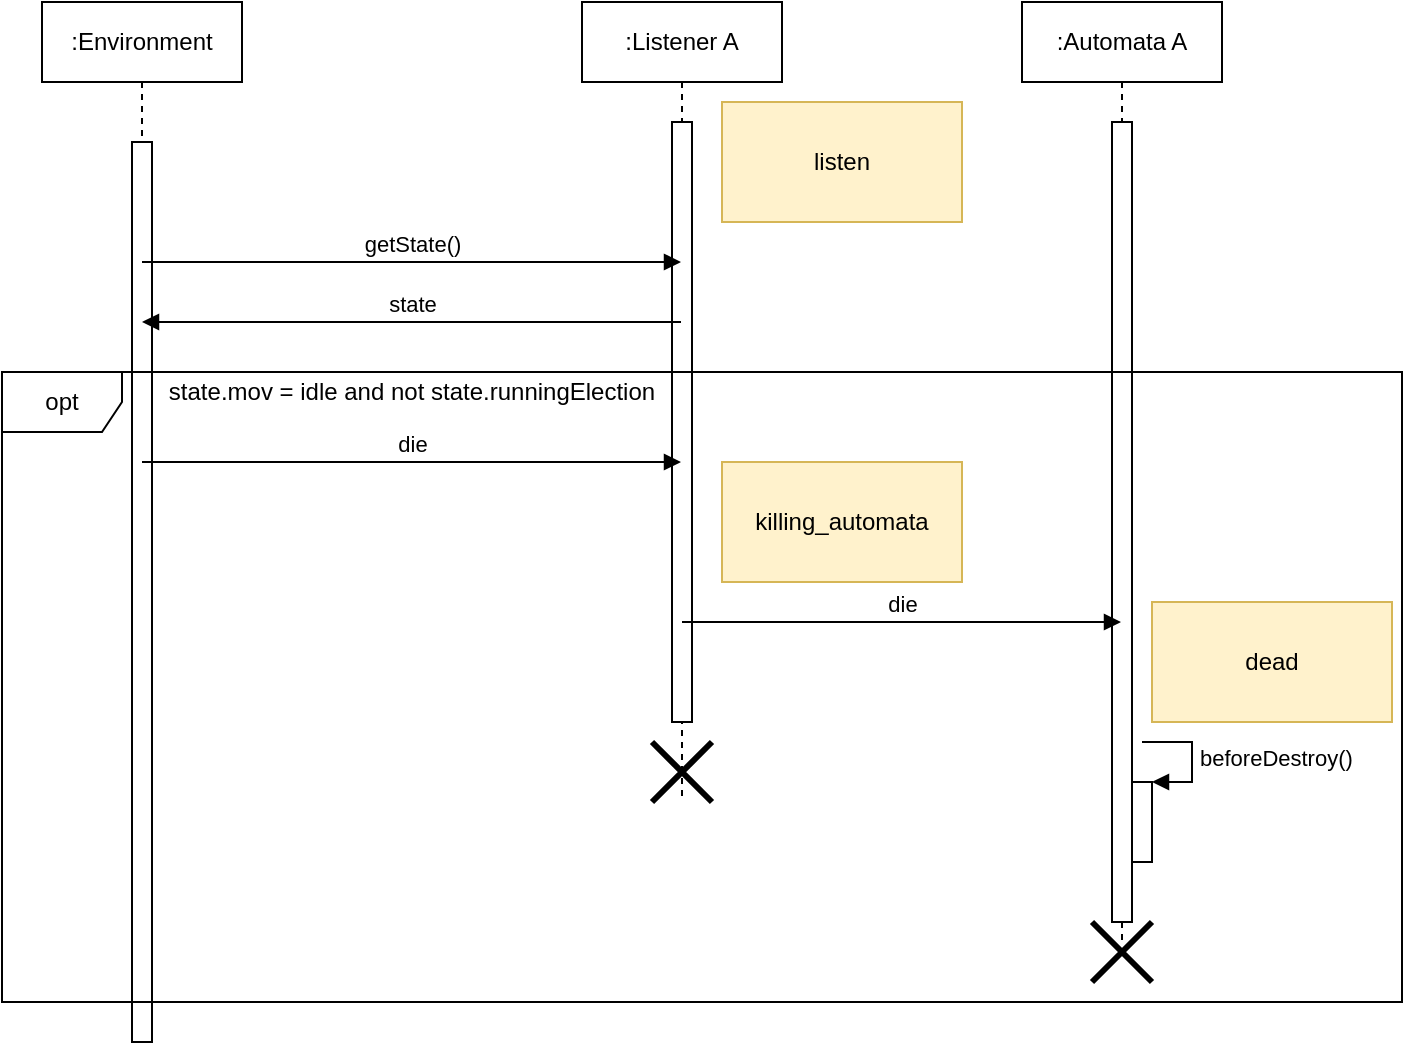 <mxfile version="13.7.3" type="device"><diagram id="V4dH1pvsWt_0bjfUhF40" name="Pagina-1"><mxGraphModel dx="1422" dy="822" grid="1" gridSize="10" guides="1" tooltips="1" connect="1" arrows="1" fold="1" page="1" pageScale="1" pageWidth="827" pageHeight="1169" math="0" shadow="0"><root><mxCell id="0"/><mxCell id="1" parent="0"/><mxCell id="-gzQWex09bxCjD7cxNmW-1" value=":Environment" style="shape=umlLifeline;perimeter=lifelinePerimeter;whiteSpace=wrap;html=1;container=1;collapsible=0;recursiveResize=0;outlineConnect=0;" vertex="1" parent="1"><mxGeometry x="80" y="80" width="100" height="520" as="geometry"/></mxCell><mxCell id="-gzQWex09bxCjD7cxNmW-12" value="" style="html=1;points=[];perimeter=orthogonalPerimeter;" vertex="1" parent="-gzQWex09bxCjD7cxNmW-1"><mxGeometry x="45" y="70" width="10" height="450" as="geometry"/></mxCell><mxCell id="-gzQWex09bxCjD7cxNmW-2" value=":Listener A" style="shape=umlLifeline;perimeter=lifelinePerimeter;whiteSpace=wrap;html=1;container=1;collapsible=0;recursiveResize=0;outlineConnect=0;" vertex="1" parent="1"><mxGeometry x="350" y="80" width="100" height="400" as="geometry"/></mxCell><mxCell id="-gzQWex09bxCjD7cxNmW-13" value="" style="html=1;points=[];perimeter=orthogonalPerimeter;" vertex="1" parent="-gzQWex09bxCjD7cxNmW-2"><mxGeometry x="45" y="60" width="10" height="300" as="geometry"/></mxCell><mxCell id="-gzQWex09bxCjD7cxNmW-15" value="" style="shape=umlDestroy;whiteSpace=wrap;html=1;strokeWidth=3;" vertex="1" parent="-gzQWex09bxCjD7cxNmW-2"><mxGeometry x="35" y="370" width="30" height="30" as="geometry"/></mxCell><mxCell id="-gzQWex09bxCjD7cxNmW-3" value=":Automata A" style="shape=umlLifeline;perimeter=lifelinePerimeter;whiteSpace=wrap;html=1;container=1;collapsible=0;recursiveResize=0;outlineConnect=0;" vertex="1" parent="1"><mxGeometry x="570" y="80" width="100" height="470" as="geometry"/></mxCell><mxCell id="-gzQWex09bxCjD7cxNmW-14" value="" style="html=1;points=[];perimeter=orthogonalPerimeter;" vertex="1" parent="-gzQWex09bxCjD7cxNmW-3"><mxGeometry x="45" y="60" width="10" height="400" as="geometry"/></mxCell><mxCell id="-gzQWex09bxCjD7cxNmW-9" value="" style="html=1;points=[];perimeter=orthogonalPerimeter;" vertex="1" parent="-gzQWex09bxCjD7cxNmW-3"><mxGeometry x="55" y="390" width="10" height="40" as="geometry"/></mxCell><mxCell id="-gzQWex09bxCjD7cxNmW-10" value="beforeDestroy()" style="edgeStyle=orthogonalEdgeStyle;html=1;align=left;spacingLeft=2;endArrow=block;rounded=0;entryX=1;entryY=0;" edge="1" parent="-gzQWex09bxCjD7cxNmW-3" target="-gzQWex09bxCjD7cxNmW-9"><mxGeometry relative="1" as="geometry"><mxPoint x="60" y="370" as="sourcePoint"/><Array as="points"><mxPoint x="85" y="370"/></Array></mxGeometry></mxCell><mxCell id="-gzQWex09bxCjD7cxNmW-6" value="getState()" style="html=1;verticalAlign=bottom;endArrow=block;" edge="1" parent="1" source="-gzQWex09bxCjD7cxNmW-1" target="-gzQWex09bxCjD7cxNmW-2"><mxGeometry width="80" relative="1" as="geometry"><mxPoint x="220" y="240" as="sourcePoint"/><mxPoint x="300" y="240" as="targetPoint"/><Array as="points"><mxPoint x="310" y="210"/></Array></mxGeometry></mxCell><mxCell id="-gzQWex09bxCjD7cxNmW-7" value="listen" style="rounded=0;whiteSpace=wrap;html=1;fillColor=#fff2cc;strokeColor=#d6b656;" vertex="1" parent="1"><mxGeometry x="420" y="130" width="120" height="60" as="geometry"/></mxCell><mxCell id="-gzQWex09bxCjD7cxNmW-8" value="die" style="html=1;verticalAlign=bottom;endArrow=block;" edge="1" parent="1" source="-gzQWex09bxCjD7cxNmW-2" target="-gzQWex09bxCjD7cxNmW-3"><mxGeometry width="80" relative="1" as="geometry"><mxPoint x="510" y="320" as="sourcePoint"/><mxPoint x="590" y="320" as="targetPoint"/><Array as="points"><mxPoint x="590" y="390"/></Array></mxGeometry></mxCell><mxCell id="-gzQWex09bxCjD7cxNmW-16" value="" style="shape=umlDestroy;whiteSpace=wrap;html=1;strokeWidth=3;" vertex="1" parent="1"><mxGeometry x="605" y="540" width="30" height="30" as="geometry"/></mxCell><mxCell id="-gzQWex09bxCjD7cxNmW-18" value="killing_automata" style="rounded=0;whiteSpace=wrap;html=1;fillColor=#fff2cc;strokeColor=#d6b656;" vertex="1" parent="1"><mxGeometry x="420" y="310" width="120" height="60" as="geometry"/></mxCell><mxCell id="-gzQWex09bxCjD7cxNmW-19" value="dead" style="rounded=0;whiteSpace=wrap;html=1;fillColor=#fff2cc;strokeColor=#d6b656;" vertex="1" parent="1"><mxGeometry x="635" y="380" width="120" height="60" as="geometry"/></mxCell><mxCell id="-gzQWex09bxCjD7cxNmW-21" value="state" style="html=1;verticalAlign=bottom;endArrow=block;" edge="1" parent="1" source="-gzQWex09bxCjD7cxNmW-2" target="-gzQWex09bxCjD7cxNmW-1"><mxGeometry width="80" relative="1" as="geometry"><mxPoint x="210" y="260" as="sourcePoint"/><mxPoint x="290" y="260" as="targetPoint"/><Array as="points"><mxPoint x="290" y="240"/></Array></mxGeometry></mxCell><mxCell id="-gzQWex09bxCjD7cxNmW-22" value="state.mov = idle and not state.runningElection" style="text;html=1;strokeColor=none;fillColor=none;align=center;verticalAlign=middle;whiteSpace=wrap;rounded=0;" vertex="1" parent="1"><mxGeometry x="140" y="265" width="250" height="20" as="geometry"/></mxCell><mxCell id="-gzQWex09bxCjD7cxNmW-24" value="die" style="html=1;verticalAlign=bottom;endArrow=block;" edge="1" parent="1" source="-gzQWex09bxCjD7cxNmW-1" target="-gzQWex09bxCjD7cxNmW-2"><mxGeometry width="80" relative="1" as="geometry"><mxPoint x="180" y="360" as="sourcePoint"/><mxPoint x="260" y="360" as="targetPoint"/><Array as="points"><mxPoint x="320" y="310"/></Array></mxGeometry></mxCell><mxCell id="-gzQWex09bxCjD7cxNmW-25" value="opt" style="shape=umlFrame;whiteSpace=wrap;html=1;" vertex="1" parent="1"><mxGeometry x="60" y="265" width="700" height="315" as="geometry"/></mxCell></root></mxGraphModel></diagram></mxfile>